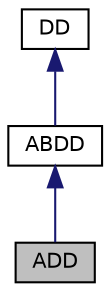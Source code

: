 digraph "ADD"
{
  edge [fontname="Helvetica",fontsize="10",labelfontname="Helvetica",labelfontsize="10"];
  node [fontname="Helvetica",fontsize="10",shape=record];
  Node1 [label="ADD",height=0.2,width=0.4,color="black", fillcolor="grey75", style="filled", fontcolor="black"];
  Node2 -> Node1 [dir="back",color="midnightblue",fontsize="10",style="solid",fontname="Helvetica"];
  Node2 [label="ABDD",height=0.2,width=0.4,color="black", fillcolor="white", style="filled",URL="$classABDD.html",tooltip="Class for ADDs and BDDs. "];
  Node3 -> Node2 [dir="back",color="midnightblue",fontsize="10",style="solid",fontname="Helvetica"];
  Node3 [label="DD",height=0.2,width=0.4,color="black", fillcolor="white", style="filled",URL="$classDD.html",tooltip="Base class for all decision diagrams in CUDD. "];
}
